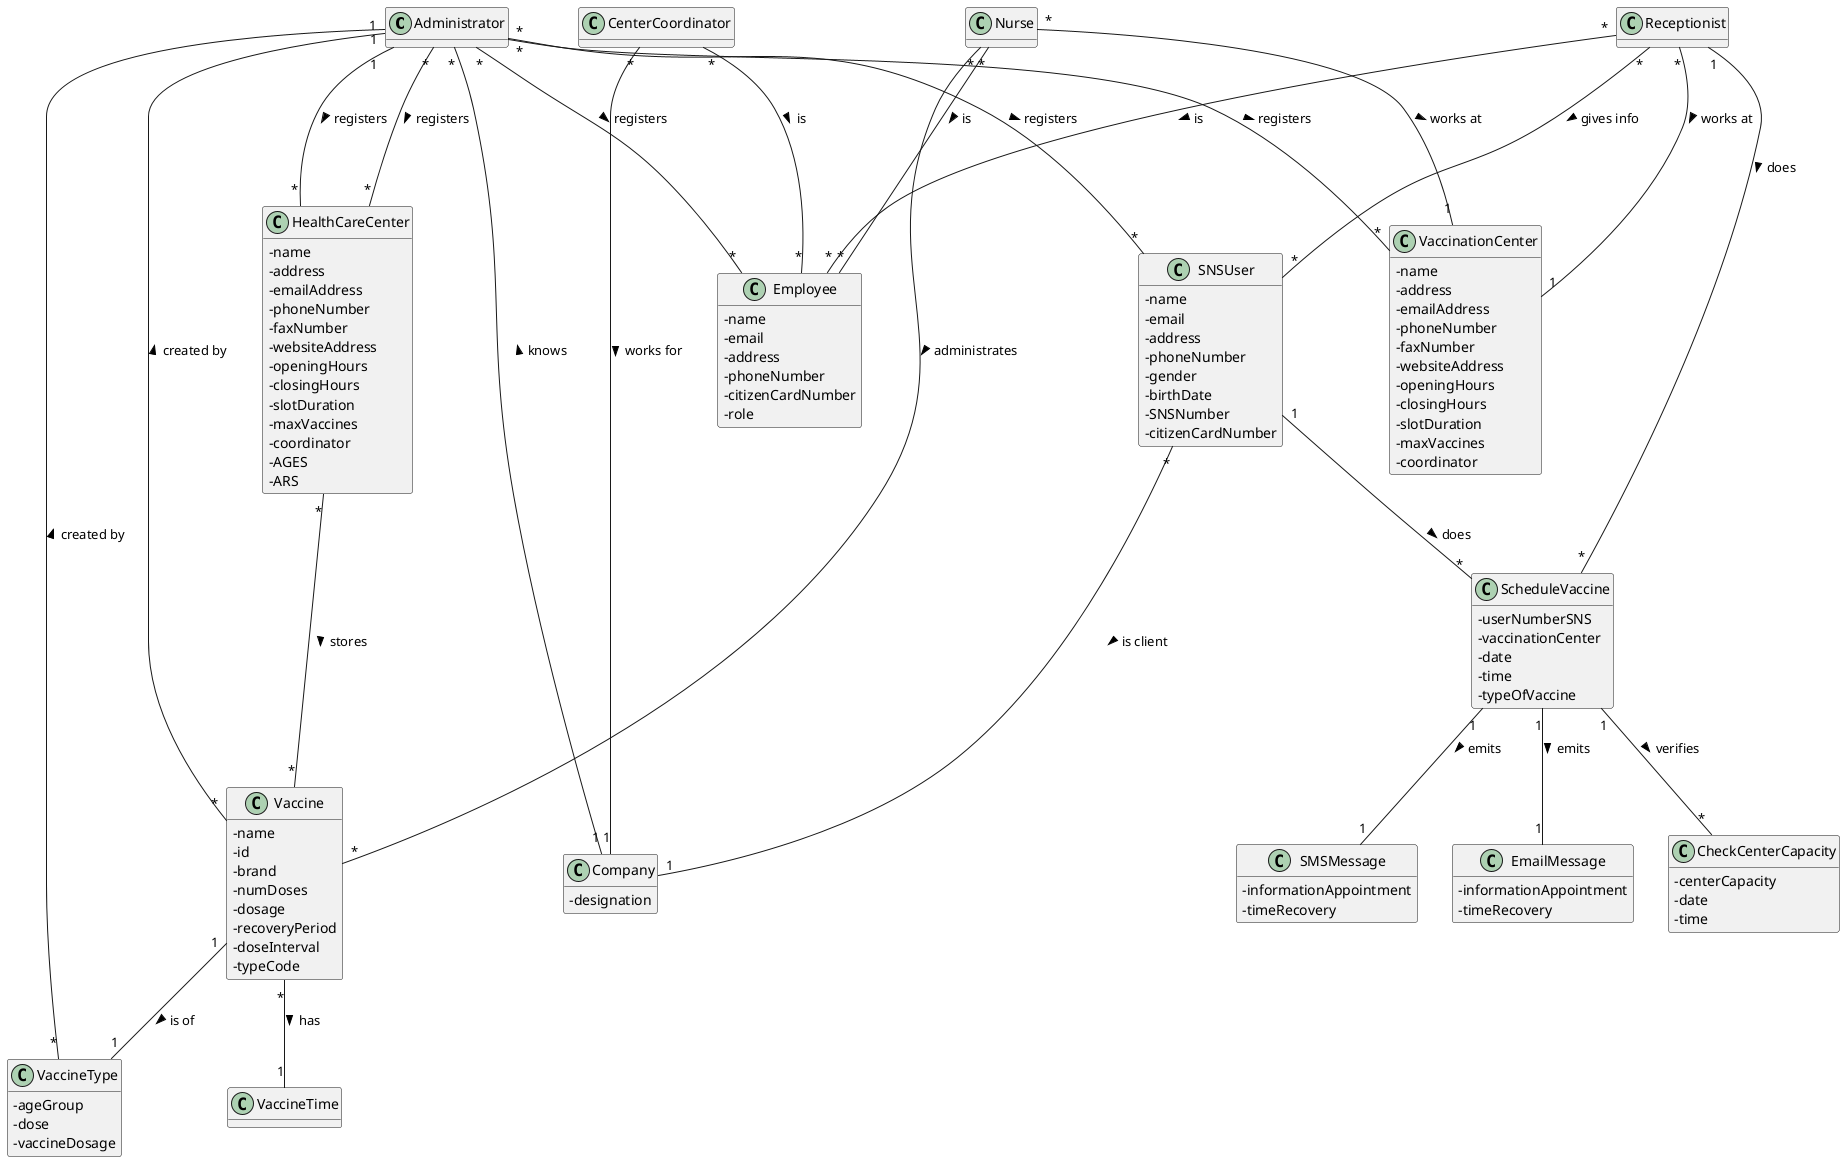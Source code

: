 @startuml
skinparam classAttributeIconSize 0
hide methods

class Administrator{
}

class Nurse{
}

class SNSUser{
- name
 - email
 - address
 - phoneNumber
 - gender
 - birthDate
 - SNSNumber
 - citizenCardNumber
}

class Receptionist{
}

class CenterCoordinator{
}

class Company {
- designation
}

class SMSMessage {
- informationAppointment
- timeRecovery
}

class EmailMessage {
- informationAppointment
- timeRecovery
}

class Vaccine {
- name
 - id
 -  brand
 -  numDoses
 -  dosage
 -  recoveryPeriod
 -  doseInterval
 -  typeCode
}

class VaccineType {
- ageGroup
- dose
- vaccineDosage
}

class CheckCenterCapacity {
- centerCapacity
- date
- time
}

class ScheduleVaccine {
- userNumberSNS
- vaccinationCenter
- date
- time
- typeOfVaccine
}

class VaccinationCenter {
  - name
  - address
  - emailAddress
  - phoneNumber
  - faxNumber
  - websiteAddress
  - openingHours
  - closingHours
  - slotDuration
  - maxVaccines
  - coordinator
}
class HealthCareCenter {
  - name
    - address
    - emailAddress
    - phoneNumber
    - faxNumber
    - websiteAddress
    - openingHours
    - closingHours
    - slotDuration
    - maxVaccines
    - coordinator
    -AGES
    -ARS
  }
class Employee {
     -name
     -email
     -address
     -phoneNumber
     -citizenCardNumber
     -role
}

Administrator "*"---"*" Employee: registers >
Administrator "*"---"*" SNSUser : registers >
Administrator "*"---"*" VaccinationCenter : registers >
Administrator "*"---"*" HealthCareCenter : registers >

Company "1"---"*" Administrator : knows >
SNSUser "*"---"1" Company : is client >



Nurse "*"---"*" Vaccine : administrates >
Nurse "*"---"1" VaccinationCenter : works at >
Nurse "*"---"*" Employee: is >

Receptionist "*"---"*" SNSUser : gives info >
Receptionist "*"---"1" VaccinationCenter : works at >
Receptionist "*"---"*" Employee: is >

CenterCoordinator "*"--"1" Company : works for >
CenterCoordinator "*"---"*" Employee: is >

Vaccine "1"--"1" VaccineType : is of >
Vaccine "*"--"1" VaccineTime : has >

ScheduleVaccine "1"--"*" CheckCenterCapacity : verifies >
HealthCareCenter "*"---"*" Vaccine : stores >
VaccineType "*"--"1" Administrator : created by >
Vaccine "*"--"1" Administrator : created by >

Receptionist "1"--"*" ScheduleVaccine : does >
ScheduleVaccine "1"--"1" EmailMessage : emits >
ScheduleVaccine "1"--"1" SMSMessage : emits >
SNSUser "1"--"*" ScheduleVaccine : does >
Administrator "1"--"*" HealthCareCenter : registers >



@endum